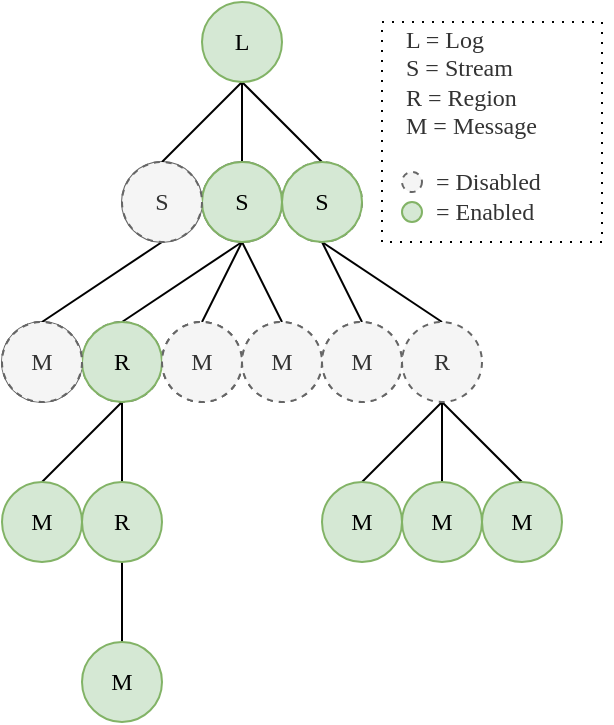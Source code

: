 <mxfile>
    <diagram id="UwfBIbU5wiTmcbyxp8_c" name="Page-1">
        <mxGraphModel dx="642" dy="470" grid="1" gridSize="10" guides="1" tooltips="1" connect="1" arrows="1" fold="1" page="1" pageScale="1" pageWidth="850" pageHeight="1100" math="0" shadow="0">
            <root>
                <mxCell id="0"/>
                <mxCell id="1" parent="0"/>
                <mxCell id="57" value="M" style="ellipse;whiteSpace=wrap;html=1;fillColor=#f5f5f5;strokeColor=#666666;fontFamily=Lucida Console;fontColor=#333333;dashed=1;" parent="1" vertex="1">
                    <mxGeometry x="120" y="160" width="40" height="40" as="geometry"/>
                </mxCell>
                <mxCell id="58" style="edgeStyle=none;rounded=0;html=1;exitX=0.5;exitY=1;exitDx=0;exitDy=0;entryX=0.5;entryY=0;entryDx=0;entryDy=0;endArrow=none;endFill=0;" parent="1" source="60" target="73" edge="1">
                    <mxGeometry relative="1" as="geometry"/>
                </mxCell>
                <mxCell id="59" style="edgeStyle=none;rounded=0;html=1;exitX=0.5;exitY=1;exitDx=0;exitDy=0;entryX=0.5;entryY=0;entryDx=0;entryDy=0;endArrow=none;endFill=0;" parent="1" source="60" target="74" edge="1">
                    <mxGeometry relative="1" as="geometry"/>
                </mxCell>
                <mxCell id="60" value="" style="ellipse;whiteSpace=wrap;html=1;fillColor=#f5f5f5;fontColor=#333333;strokeColor=#666666;dashed=1;fontFamily=Lucida Console;" parent="1" vertex="1">
                    <mxGeometry x="140" y="80" width="40" height="40" as="geometry"/>
                </mxCell>
                <mxCell id="61" value="" style="ellipse;whiteSpace=wrap;html=1;fillColor=#f5f5f5;strokeColor=#666666;fontFamily=Lucida Console;fontColor=#333333;" parent="1" vertex="1">
                    <mxGeometry y="160" width="40" height="40" as="geometry"/>
                </mxCell>
                <mxCell id="62" style="edgeStyle=none;rounded=0;html=1;exitX=0.5;exitY=1;exitDx=0;exitDy=0;entryX=0.5;entryY=0;entryDx=0;entryDy=0;endArrow=none;endFill=0;" parent="1" source="65" target="68" edge="1">
                    <mxGeometry relative="1" as="geometry"/>
                </mxCell>
                <mxCell id="63" style="edgeStyle=none;rounded=0;html=1;exitX=0.5;exitY=1;exitDx=0;exitDy=0;entryX=0.5;entryY=0;entryDx=0;entryDy=0;endArrow=none;endFill=0;" parent="1" source="65" target="57" edge="1">
                    <mxGeometry relative="1" as="geometry"/>
                </mxCell>
                <mxCell id="64" style="edgeStyle=none;rounded=0;html=1;exitX=0.5;exitY=1;exitDx=0;exitDy=0;entryX=0.5;entryY=0;entryDx=0;entryDy=0;endArrow=none;endFill=0;" parent="1" source="65" target="75" edge="1">
                    <mxGeometry relative="1" as="geometry"/>
                </mxCell>
                <mxCell id="65" value="" style="ellipse;whiteSpace=wrap;html=1;fillColor=#f5f5f5;strokeColor=#666666;fontFamily=Lucida Console;fontColor=#333333;" parent="1" vertex="1">
                    <mxGeometry x="100" y="80" width="40" height="40" as="geometry"/>
                </mxCell>
                <mxCell id="66" style="edgeStyle=none;rounded=0;html=1;exitX=0.5;exitY=1;exitDx=0;exitDy=0;entryX=0.5;entryY=0;entryDx=0;entryDy=0;endArrow=none;endFill=0;" parent="1" source="67" target="61" edge="1">
                    <mxGeometry relative="1" as="geometry"/>
                </mxCell>
                <mxCell id="67" value="" style="ellipse;whiteSpace=wrap;html=1;fillColor=#f5f5f5;strokeColor=#666666;fontFamily=Lucida Console;fontColor=#333333;" parent="1" vertex="1">
                    <mxGeometry x="60" y="80" width="40" height="40" as="geometry"/>
                </mxCell>
                <mxCell id="68" value="" style="ellipse;whiteSpace=wrap;html=1;fillColor=#f5f5f5;fontColor=#333333;strokeColor=#666666;dashed=1;fontFamily=Lucida Console;" parent="1" vertex="1">
                    <mxGeometry x="80" y="160" width="40" height="40" as="geometry"/>
                </mxCell>
                <mxCell id="69" style="edgeStyle=none;rounded=0;html=1;exitX=0.5;exitY=1;exitDx=0;exitDy=0;entryX=0.5;entryY=0;entryDx=0;entryDy=0;endArrow=none;endFill=0;" parent="1" source="72" target="67" edge="1">
                    <mxGeometry relative="1" as="geometry"/>
                </mxCell>
                <mxCell id="70" style="edgeStyle=none;rounded=0;html=1;exitX=0.5;exitY=1;exitDx=0;exitDy=0;entryX=0.5;entryY=0;entryDx=0;entryDy=0;endArrow=none;endFill=0;" parent="1" source="72" target="65" edge="1">
                    <mxGeometry relative="1" as="geometry"/>
                </mxCell>
                <mxCell id="71" style="edgeStyle=none;rounded=0;html=1;exitX=0.5;exitY=1;exitDx=0;exitDy=0;entryX=0.5;entryY=0;entryDx=0;entryDy=0;endArrow=none;endFill=0;" parent="1" source="72" target="60" edge="1">
                    <mxGeometry relative="1" as="geometry"/>
                </mxCell>
                <mxCell id="72" value="L" style="ellipse;whiteSpace=wrap;html=1;fillColor=#d5e8d4;strokeColor=#82b366;fontFamily=Lucida Console;" parent="1" vertex="1">
                    <mxGeometry x="100" width="40" height="40" as="geometry"/>
                </mxCell>
                <mxCell id="73" value="M" style="ellipse;whiteSpace=wrap;html=1;fillColor=#f5f5f5;fontColor=#333333;strokeColor=#666666;dashed=1;fontFamily=Lucida Console;" parent="1" vertex="1">
                    <mxGeometry x="160" y="160" width="40" height="40" as="geometry"/>
                </mxCell>
                <mxCell id="89" style="edgeStyle=none;rounded=0;html=1;entryX=0.5;entryY=0;entryDx=0;entryDy=0;endArrow=none;endFill=0;" parent="1" target="87" edge="1">
                    <mxGeometry relative="1" as="geometry">
                        <mxPoint x="220" y="200" as="sourcePoint"/>
                    </mxGeometry>
                </mxCell>
                <mxCell id="90" style="edgeStyle=none;rounded=0;html=1;exitX=0.5;exitY=1;exitDx=0;exitDy=0;entryX=0.5;entryY=0;entryDx=0;entryDy=0;endArrow=none;endFill=0;" parent="1" source="74" target="86" edge="1">
                    <mxGeometry relative="1" as="geometry"/>
                </mxCell>
                <mxCell id="91" style="edgeStyle=none;rounded=0;html=1;exitX=0.5;exitY=1;exitDx=0;exitDy=0;entryX=0.5;entryY=0;entryDx=0;entryDy=0;endArrow=none;endFill=0;" parent="1" source="74" target="88" edge="1">
                    <mxGeometry relative="1" as="geometry"/>
                </mxCell>
                <mxCell id="74" value="R" style="ellipse;whiteSpace=wrap;html=1;fillColor=#f5f5f5;fontColor=#333333;strokeColor=#666666;dashed=1;fontFamily=Lucida Console;" parent="1" vertex="1">
                    <mxGeometry x="200" y="160" width="40" height="40" as="geometry"/>
                </mxCell>
                <mxCell id="75" value="" style="ellipse;whiteSpace=wrap;html=1;fillColor=#f5f5f5;fontColor=#333333;strokeColor=#666666;dashed=1;fontFamily=Lucida Console;" parent="1" vertex="1">
                    <mxGeometry x="40" y="160" width="40" height="40" as="geometry"/>
                </mxCell>
                <mxCell id="76" value="S" style="ellipse;whiteSpace=wrap;html=1;fillColor=#d5e8d4;strokeColor=#82b366;fontFamily=Lucida Console;" parent="1" vertex="1">
                    <mxGeometry x="140" y="80" width="40" height="40" as="geometry"/>
                </mxCell>
                <mxCell id="77" value="S" style="ellipse;whiteSpace=wrap;html=1;fillColor=#d5e8d4;strokeColor=#82b366;fontFamily=Lucida Console;" parent="1" vertex="1">
                    <mxGeometry x="100" y="80" width="40" height="40" as="geometry"/>
                </mxCell>
                <mxCell id="78" value="M" style="ellipse;whiteSpace=wrap;html=1;fillColor=#f5f5f5;strokeColor=#666666;fontFamily=Lucida Console;dashed=1;fontColor=#333333;" parent="1" vertex="1">
                    <mxGeometry x="80" y="160" width="40" height="40" as="geometry"/>
                </mxCell>
                <mxCell id="84" style="edgeStyle=none;html=1;exitX=0.5;exitY=1;exitDx=0;exitDy=0;entryX=0.5;entryY=0;entryDx=0;entryDy=0;endArrow=none;endFill=0;rounded=0;" parent="1" source="79" target="82" edge="1">
                    <mxGeometry relative="1" as="geometry"/>
                </mxCell>
                <mxCell id="85" style="edgeStyle=none;rounded=0;html=1;exitX=0.5;exitY=1;exitDx=0;exitDy=0;entryX=0.5;entryY=0;entryDx=0;entryDy=0;endArrow=none;endFill=0;" parent="1" source="79" target="83" edge="1">
                    <mxGeometry relative="1" as="geometry"/>
                </mxCell>
                <mxCell id="79" value="R" style="ellipse;whiteSpace=wrap;html=1;fillColor=#d5e8d4;strokeColor=#82b366;fontFamily=Lucida Console;" parent="1" vertex="1">
                    <mxGeometry x="40" y="160" width="40" height="40" as="geometry"/>
                </mxCell>
                <mxCell id="80" value="M" style="ellipse;whiteSpace=wrap;html=1;fillColor=#f5f5f5;strokeColor=#666666;fontFamily=Lucida Console;fontColor=#333333;dashed=1;" parent="1" vertex="1">
                    <mxGeometry y="160" width="40" height="40" as="geometry"/>
                </mxCell>
                <mxCell id="81" value="S" style="ellipse;whiteSpace=wrap;html=1;fillColor=#f5f5f5;strokeColor=#666666;fontFamily=Lucida Console;fontColor=#333333;dashed=1;" parent="1" vertex="1">
                    <mxGeometry x="60" y="80" width="40" height="40" as="geometry"/>
                </mxCell>
                <mxCell id="98" style="edgeStyle=none;rounded=0;html=1;exitX=0.5;exitY=1;exitDx=0;exitDy=0;entryX=0.5;entryY=0;entryDx=0;entryDy=0;endArrow=none;endFill=0;" parent="1" source="82" target="97" edge="1">
                    <mxGeometry relative="1" as="geometry"/>
                </mxCell>
                <mxCell id="82" value="R" style="ellipse;whiteSpace=wrap;html=1;fillColor=#d5e8d4;strokeColor=#82b366;fontFamily=Lucida Console;" parent="1" vertex="1">
                    <mxGeometry x="40" y="240" width="40" height="40" as="geometry"/>
                </mxCell>
                <mxCell id="83" value="M" style="ellipse;whiteSpace=wrap;html=1;fillColor=#d5e8d4;strokeColor=#82b366;fontFamily=Lucida Console;" parent="1" vertex="1">
                    <mxGeometry y="240" width="40" height="40" as="geometry"/>
                </mxCell>
                <mxCell id="86" value="M" style="ellipse;whiteSpace=wrap;html=1;fillColor=#d5e8d4;strokeColor=#82b366;fontFamily=Lucida Console;" parent="1" vertex="1">
                    <mxGeometry x="200" y="240" width="40" height="40" as="geometry"/>
                </mxCell>
                <mxCell id="87" value="M" style="ellipse;whiteSpace=wrap;html=1;fillColor=#d5e8d4;strokeColor=#82b366;fontFamily=Lucida Console;" parent="1" vertex="1">
                    <mxGeometry x="160" y="240" width="40" height="40" as="geometry"/>
                </mxCell>
                <mxCell id="88" value="M" style="ellipse;whiteSpace=wrap;html=1;fillColor=#d5e8d4;strokeColor=#82b366;fontFamily=Lucida Console;" parent="1" vertex="1">
                    <mxGeometry x="240" y="240" width="40" height="40" as="geometry"/>
                </mxCell>
                <mxCell id="92" value="L = Log&lt;br&gt;S = Stream&lt;br&gt;&lt;div&gt;&lt;span&gt;R = Region&lt;/span&gt;&lt;/div&gt;M = Message" style="rounded=0;whiteSpace=wrap;html=1;shadow=0;glass=0;sketch=0;fontFamily=Lucida Console;fontSize=12;strokeColor=none;strokeWidth=1;fillColor=none;fontColor=#333333;align=left;" parent="1" vertex="1">
                    <mxGeometry x="200" width="90" height="80" as="geometry"/>
                </mxCell>
                <mxCell id="93" value="M" style="ellipse;whiteSpace=wrap;html=1;fillColor=#f5f5f5;strokeColor=#666666;fontFamily=Lucida Console;fontColor=#333333;dashed=1;" parent="1" vertex="1">
                    <mxGeometry y="160" width="40" height="40" as="geometry"/>
                </mxCell>
                <mxCell id="94" value="M" style="ellipse;whiteSpace=wrap;html=1;fillColor=#f5f5f5;strokeColor=#666666;fontFamily=Lucida Console;dashed=1;fontColor=#333333;" parent="1" vertex="1">
                    <mxGeometry x="80" y="160" width="40" height="40" as="geometry"/>
                </mxCell>
                <mxCell id="95" value="M" style="ellipse;whiteSpace=wrap;html=1;fillColor=#f5f5f5;strokeColor=#666666;fontFamily=Lucida Console;fontColor=#333333;dashed=1;" parent="1" vertex="1">
                    <mxGeometry x="120" y="160" width="40" height="40" as="geometry"/>
                </mxCell>
                <mxCell id="96" value="M" style="ellipse;whiteSpace=wrap;html=1;fillColor=#f5f5f5;fontColor=#333333;strokeColor=#666666;dashed=1;fontFamily=Lucida Console;" parent="1" vertex="1">
                    <mxGeometry x="160" y="160" width="40" height="40" as="geometry"/>
                </mxCell>
                <mxCell id="97" value="M" style="ellipse;whiteSpace=wrap;html=1;fillColor=#d5e8d4;strokeColor=#82b366;fontFamily=Lucida Console;" parent="1" vertex="1">
                    <mxGeometry x="40" y="320" width="40" height="40" as="geometry"/>
                </mxCell>
                <mxCell id="99" value="" style="ellipse;whiteSpace=wrap;html=1;fillColor=#d5e8d4;strokeColor=#82b366;fontFamily=Lucida Console;" vertex="1" parent="1">
                    <mxGeometry x="200" y="100" width="10" height="10" as="geometry"/>
                </mxCell>
                <mxCell id="100" value="" style="ellipse;whiteSpace=wrap;html=1;fillColor=#f5f5f5;fontColor=#333333;strokeColor=#666666;dashed=1;fontFamily=Lucida Console;" vertex="1" parent="1">
                    <mxGeometry x="200" y="85" width="10" height="10" as="geometry"/>
                </mxCell>
                <mxCell id="101" value="= Disabled" style="rounded=0;whiteSpace=wrap;html=1;shadow=0;glass=0;sketch=0;fontFamily=Lucida Console;fontSize=12;strokeColor=none;strokeWidth=1;fillColor=none;fontColor=#333333;align=left;" vertex="1" parent="1">
                    <mxGeometry x="215" y="85" width="90" height="10" as="geometry"/>
                </mxCell>
                <mxCell id="102" value="= Enabled" style="rounded=0;whiteSpace=wrap;html=1;shadow=0;glass=0;sketch=0;fontFamily=Lucida Console;fontSize=12;strokeColor=none;strokeWidth=1;fillColor=none;fontColor=#333333;align=left;" vertex="1" parent="1">
                    <mxGeometry x="215" y="100" width="90" height="10" as="geometry"/>
                </mxCell>
                <mxCell id="103" value="" style="rounded=0;whiteSpace=wrap;html=1;fillColor=none;dashed=1;dashPattern=1 4;" vertex="1" parent="1">
                    <mxGeometry x="190" y="10" width="110" height="110" as="geometry"/>
                </mxCell>
            </root>
        </mxGraphModel>
    </diagram>
</mxfile>